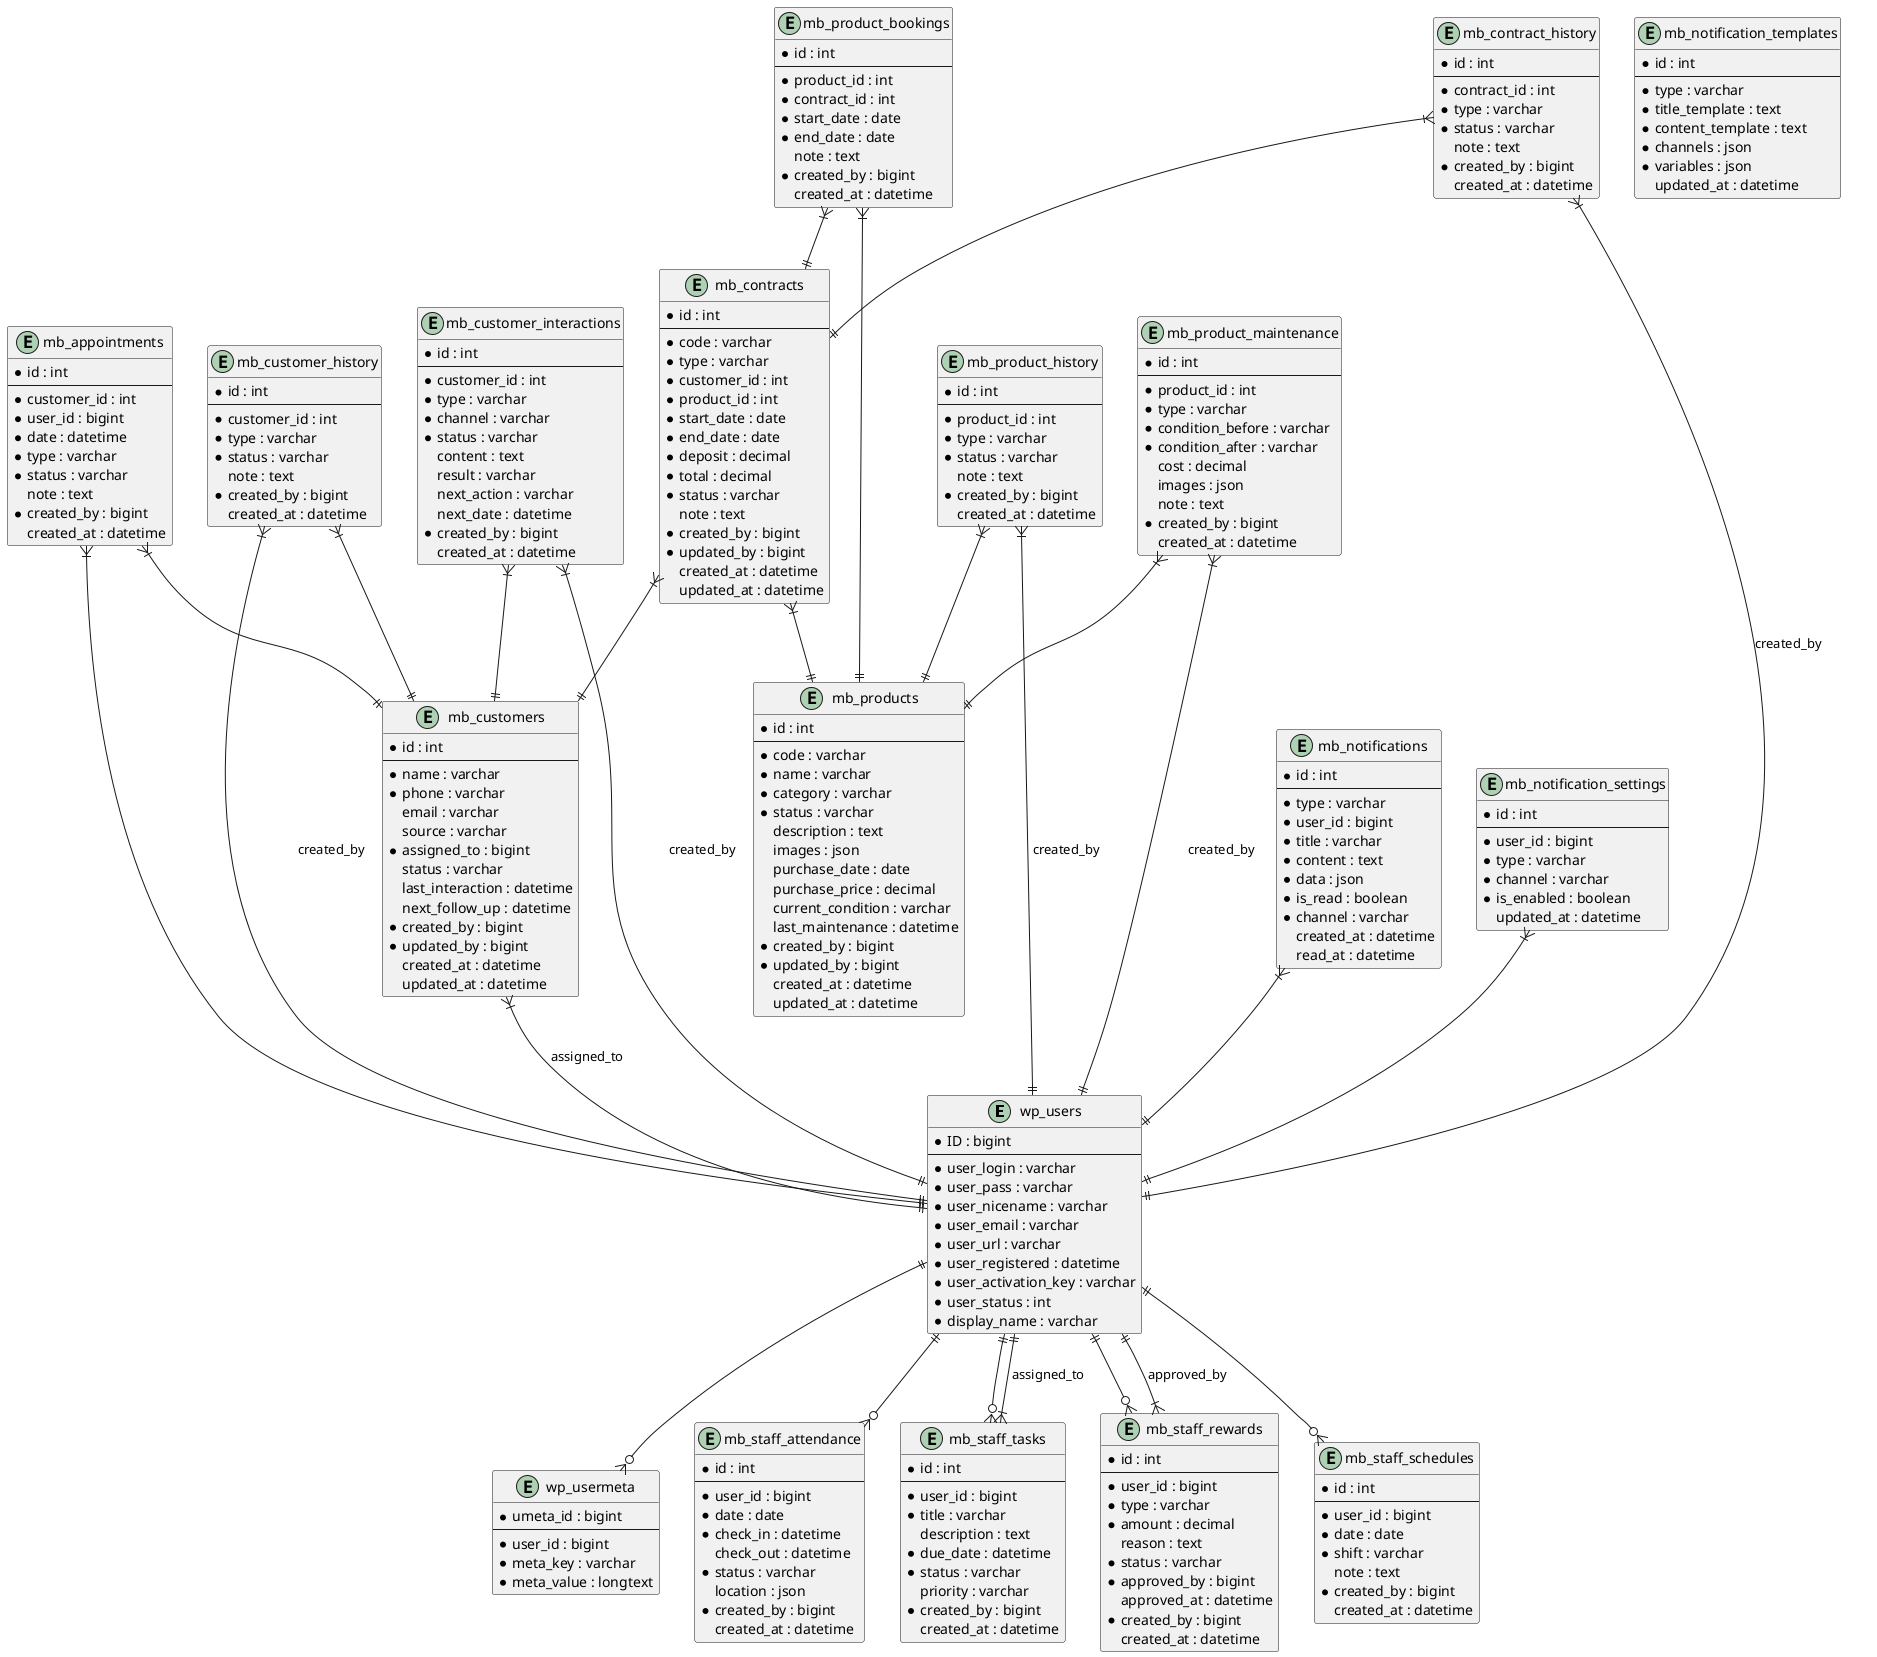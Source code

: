 @startuml Marie Bridal Database

' WordPress Core Tables
entity "wp_users" {
  * ID : bigint
  --
  * user_login : varchar
  * user_pass : varchar
  * user_nicename : varchar
  * user_email : varchar
  * user_url : varchar
  * user_registered : datetime
  * user_activation_key : varchar
  * user_status : int
  * display_name : varchar
}

entity "wp_usermeta" {
  * umeta_id : bigint
  --
  * user_id : bigint
  * meta_key : varchar
  * meta_value : longtext
}

' Core Tables
entity "mb_contracts" {
  * id : int
  --
  * code : varchar
  * type : varchar
  * customer_id : int
  * product_id : int
  * start_date : date
  * end_date : date
  * deposit : decimal
  * total : decimal
  * status : varchar
  note : text
  * created_by : bigint
  * updated_by : bigint
  created_at : datetime
  updated_at : datetime
}

entity "mb_products" {
  * id : int
  --
  * code : varchar
  * name : varchar
  * category : varchar
  * status : varchar
  description : text
  images : json
  purchase_date : date
  purchase_price : decimal
  current_condition : varchar
  last_maintenance : datetime
  * created_by : bigint
  * updated_by : bigint
  created_at : datetime
  updated_at : datetime
}

entity "mb_customers" {
  * id : int
  --
  * name : varchar
  * phone : varchar
  email : varchar
  source : varchar
  * assigned_to : bigint
  status : varchar
  last_interaction : datetime
  next_follow_up : datetime
  * created_by : bigint
  * updated_by : bigint
  created_at : datetime
  updated_at : datetime
}

' Staff Management Tables
entity "mb_staff_attendance" {
  * id : int
  --
  * user_id : bigint
  * date : date
  * check_in : datetime
  check_out : datetime
  * status : varchar
  location : json
  * created_by : bigint
  created_at : datetime
}

entity "mb_staff_tasks" {
  * id : int
  --
  * user_id : bigint
  * title : varchar
  description : text
  * due_date : datetime
  * status : varchar
  priority : varchar
  * created_by : bigint
  created_at : datetime
}

entity "mb_staff_rewards" {
  * id : int
  --
  * user_id : bigint
  * type : varchar
  * amount : decimal
  reason : text
  * status : varchar
  * approved_by : bigint
  approved_at : datetime
  * created_by : bigint
  created_at : datetime
}

entity "mb_staff_schedules" {
  * id : int
  --
  * user_id : bigint
  * date : date
  * shift : varchar
  note : text
  * created_by : bigint
  created_at : datetime
}

' Appointment & Schedule Tables
entity "mb_appointments" {
  * id : int
  --
  * customer_id : int
  * user_id : bigint
  * date : datetime
  * type : varchar
  * status : varchar
  note : text
  * created_by : bigint
  created_at : datetime
}

entity "mb_product_bookings" {
  * id : int
  --
  * product_id : int
  * contract_id : int
  * start_date : date
  * end_date : date
  note : text
  * created_by : bigint
  created_at : datetime
}

' History Tables
entity "mb_product_history" {
  * id : int
  --
  * product_id : int
  * type : varchar
  * status : varchar
  note : text
  * created_by : bigint
  created_at : datetime
}

entity "mb_customer_history" {
  * id : int
  --
  * customer_id : int
  * type : varchar
  * status : varchar
  note : text
  * created_by : bigint
  created_at : datetime
}

entity "mb_contract_history" {
  * id : int
  --
  * contract_id : int
  * type : varchar
  * status : varchar
  note : text
  * created_by : bigint
  created_at : datetime
}

entity "mb_product_maintenance" {
  * id : int
  --
  * product_id : int
  * type : varchar
  * condition_before : varchar
  * condition_after : varchar
  cost : decimal
  images : json
  note : text
  * created_by : bigint
  created_at : datetime
}

entity "mb_customer_interactions" {
  * id : int
  --
  * customer_id : int
  * type : varchar
  * channel : varchar
  * status : varchar
  content : text
  result : varchar
  next_action : varchar
  next_date : datetime
  * created_by : bigint
  created_at : datetime
}

' Notification System
entity "mb_notifications" {
  * id : int
  --
  * type : varchar
  * user_id : bigint
  * title : varchar
  * content : text
  * data : json
  * is_read : boolean
  * channel : varchar
  created_at : datetime
  read_at : datetime
}

entity "mb_notification_settings" {
  * id : int
  --
  * user_id : bigint
  * type : varchar
  * channel : varchar
  * is_enabled : boolean
  updated_at : datetime
}

entity "mb_notification_templates" {
  * id : int
  --
  * type : varchar
  * title_template : text
  * content_template : text
  * channels : json
  * variables : json
  updated_at : datetime
}

' Relationships
wp_users ||--o{ wp_usermeta
wp_users ||--o{ mb_staff_attendance
wp_users ||--o{ mb_staff_tasks
wp_users ||--o{ mb_staff_rewards
wp_users ||--o{ mb_staff_schedules

mb_appointments }|--|| mb_customers
mb_appointments }|--|| wp_users
mb_product_bookings }|--|| mb_products
mb_product_bookings }|--|| mb_contracts

mb_product_history }|--|| mb_products
mb_customer_history }|--|| mb_customers
mb_contract_history }|--|| mb_contracts
mb_product_maintenance }|--|| mb_products
mb_customer_interactions }|--|| mb_customers

mb_contracts }|--|| mb_customers
mb_contracts }|--|| mb_products

mb_notifications }|--|| wp_users
mb_notification_settings }|--|| wp_users

mb_customers }|--|| wp_users : assigned_to
mb_staff_tasks }|--|| wp_users : assigned_to

' Created by relationships
mb_product_history }|--|| wp_users : created_by
mb_customer_history }|--|| wp_users : created_by
mb_contract_history }|--|| wp_users : created_by
mb_product_maintenance }|--|| wp_users : created_by
mb_customer_interactions }|--|| wp_users : created_by
mb_staff_rewards }|--|| wp_users : approved_by

@enduml